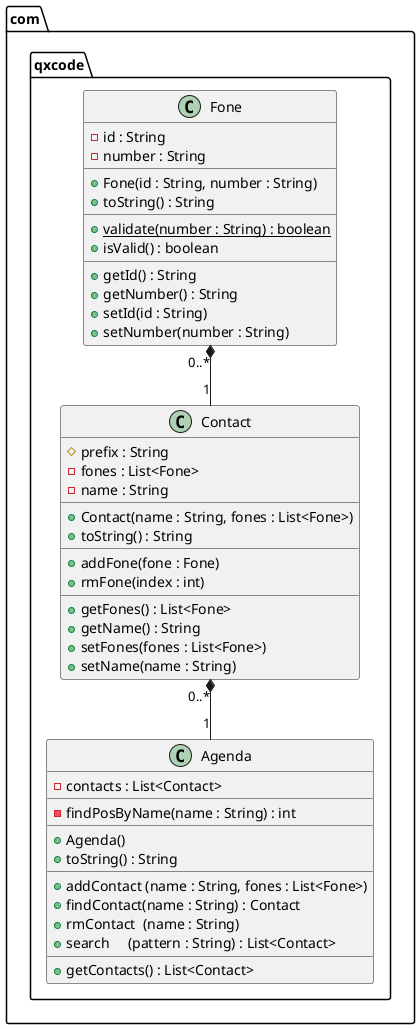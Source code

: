 @startuml

package com.qxcode {
    class Fone {
    - id : String
    - number : String
    __
    + Fone(id : String, number : String)
    + toString() : String
    __
    + validate(number : String) : boolean {static}
    + isValid() : boolean
    __
    + getId() : String
    + getNumber() : String
    + setId(id : String)
    + setNumber(number : String)
  }

  class Contact {
    # prefix : String
    - fones : List<Fone>
    - name : String
    __
    + Contact(name : String, fones : List<Fone>)
    + toString() : String
    __
    + addFone(fone : Fone)
    + rmFone(index : int)
    __
    + getFones() : List<Fone>
    + getName() : String
    + setFones(fones : List<Fone>)
    + setName(name : String)
  }

  class Agenda {
    - contacts : List<Contact>
    __
    - findPosByName(name : String) : int
    __
    + Agenda()
    + toString() : String
    __
    + addContact (name : String, fones : List<Fone>)
    + findContact(name : String) : Contact
    + rmContact  (name : String)
    + search     (pattern : String) : List<Contact>
    __
    + getContacts() : List<Contact>
  }
}

Fone "0..*" *-- "1" Contact
Contact "0..*" *-- "1" Agenda
@enduml